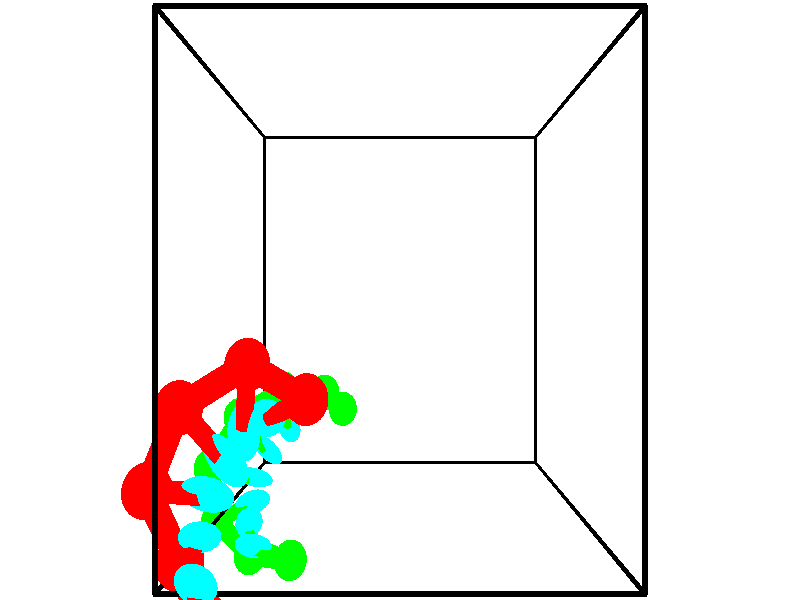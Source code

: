 // switches for output
#declare DRAW_BASES = 1; // possible values are 0, 1; only relevant for DNA ribbons
#declare DRAW_BASES_TYPE = 3; // possible values are 1, 2, 3; only relevant for DNA ribbons
#declare DRAW_FOG = 0; // set to 1 to enable fog

#include "colors.inc"

#include "transforms.inc"
background { rgb <1, 1, 1>}

#default {
   normal{
       ripples 0.25
       frequency 0.20
       turbulence 0.2
       lambda 5
   }
	finish {
		phong 0.1
		phong_size 40.
	}
}

// original window dimensions: 1024x640


// camera settings

camera {
	sky <-0, 1, 0>
	up <-0, 1, 0>
	right 1.6 * <1, 0, 0>
	location <2.5, 2.5, 11.1562>
	look_at <2.5, 2.5, 2.5>
	direction <0, 0, -8.6562>
	angle 67.0682
}


# declare cpy_camera_pos = <2.5, 2.5, 11.1562>;
# if (DRAW_FOG = 1)
fog {
	fog_type 2
	up vnormalize(cpy_camera_pos)
	color rgbt<1,1,1,0.3>
	distance 1e-5
	fog_alt 3e-3
	fog_offset 4
}
# end


// LIGHTS

# declare lum = 6;
global_settings {
	ambient_light rgb lum * <0.05, 0.05, 0.05>
	max_trace_level 15
}# declare cpy_direct_light_amount = 0.25;
light_source
{	1000 * <-1, -1, 1>,
	rgb lum * cpy_direct_light_amount
	parallel
}

light_source
{	1000 * <1, 1, -1>,
	rgb lum * cpy_direct_light_amount
	parallel
}

// strand 0

// nucleotide -1

// particle -1
sphere {
	<1.428261, 1.550723, 4.244227> 0.250000
	pigment { color rgbt <1,0,0,0> }
	no_shadow
}
cylinder {
	<1.116741, 1.413422, 4.034218>,  <0.929829, 1.331041, 3.908212>, 0.100000
	pigment { color rgbt <1,0,0,0> }
	no_shadow
}
cylinder {
	<1.116741, 1.413422, 4.034218>,  <1.428261, 1.550723, 4.244227>, 0.100000
	pigment { color rgbt <1,0,0,0> }
	no_shadow
}

// particle -1
sphere {
	<1.116741, 1.413422, 4.034218> 0.100000
	pigment { color rgbt <1,0,0,0> }
	no_shadow
}
sphere {
	0, 1
	scale<0.080000,0.200000,0.300000>
	matrix <-0.420455, -0.335473, 0.843016,
		-0.465499, 0.877288, 0.116944,
		-0.778799, -0.343253, -0.525023,
		0.883101, 1.310446, 3.876711>
	pigment { color rgbt <0,1,1,0> }
	no_shadow
}
cylinder {
	<0.799708, 1.897620, 4.424728>,  <1.428261, 1.550723, 4.244227>, 0.130000
	pigment { color rgbt <1,0,0,0> }
	no_shadow
}

// nucleotide -1

// particle -1
sphere {
	<0.799708, 1.897620, 4.424728> 0.250000
	pigment { color rgbt <1,0,0,0> }
	no_shadow
}
cylinder {
	<0.748043, 1.516018, 4.316513>,  <0.717044, 1.287057, 4.251584>, 0.100000
	pigment { color rgbt <1,0,0,0> }
	no_shadow
}
cylinder {
	<0.748043, 1.516018, 4.316513>,  <0.799708, 1.897620, 4.424728>, 0.100000
	pigment { color rgbt <1,0,0,0> }
	no_shadow
}

// particle -1
sphere {
	<0.748043, 1.516018, 4.316513> 0.100000
	pigment { color rgbt <1,0,0,0> }
	no_shadow
}
sphere {
	0, 1
	scale<0.080000,0.200000,0.300000>
	matrix <-0.208776, -0.240545, 0.947919,
		-0.969397, 0.178917, -0.168104,
		-0.129163, -0.954005, -0.270537,
		0.709294, 1.229816, 4.235352>
	pigment { color rgbt <0,1,1,0> }
	no_shadow
}
cylinder {
	<0.097798, 1.522378, 4.595222>,  <0.799708, 1.897620, 4.424728>, 0.130000
	pigment { color rgbt <1,0,0,0> }
	no_shadow
}

// nucleotide -1

// particle -1
sphere {
	<0.097798, 1.522378, 4.595222> 0.250000
	pigment { color rgbt <1,0,0,0> }
	no_shadow
}
cylinder {
	<0.393810, 1.254135, 4.615780>,  <0.571418, 1.093190, 4.628115>, 0.100000
	pigment { color rgbt <1,0,0,0> }
	no_shadow
}
cylinder {
	<0.393810, 1.254135, 4.615780>,  <0.097798, 1.522378, 4.595222>, 0.100000
	pigment { color rgbt <1,0,0,0> }
	no_shadow
}

// particle -1
sphere {
	<0.393810, 1.254135, 4.615780> 0.100000
	pigment { color rgbt <1,0,0,0> }
	no_shadow
}
sphere {
	0, 1
	scale<0.080000,0.200000,0.300000>
	matrix <-0.291698, -0.251161, 0.922947,
		-0.606025, -0.698001, -0.381481,
		0.740031, -0.670606, 0.051396,
		0.615820, 1.052953, 4.631199>
	pigment { color rgbt <0,1,1,0> }
	no_shadow
}
cylinder {
	<-0.187744, 0.812817, 4.746424>,  <0.097798, 1.522378, 4.595222>, 0.130000
	pigment { color rgbt <1,0,0,0> }
	no_shadow
}

// nucleotide -1

// particle -1
sphere {
	<-0.187744, 0.812817, 4.746424> 0.250000
	pigment { color rgbt <1,0,0,0> }
	no_shadow
}
cylinder {
	<0.203434, 0.815182, 4.829933>,  <0.438141, 0.816600, 4.880039>, 0.100000
	pigment { color rgbt <1,0,0,0> }
	no_shadow
}
cylinder {
	<0.203434, 0.815182, 4.829933>,  <-0.187744, 0.812817, 4.746424>, 0.100000
	pigment { color rgbt <1,0,0,0> }
	no_shadow
}

// particle -1
sphere {
	<0.203434, 0.815182, 4.829933> 0.100000
	pigment { color rgbt <1,0,0,0> }
	no_shadow
}
sphere {
	0, 1
	scale<0.080000,0.200000,0.300000>
	matrix <-0.177408, -0.503991, 0.845293,
		0.110217, -0.863689, -0.491827,
		0.977946, 0.005911, 0.208774,
		0.496818, 0.816955, 4.892565>
	pigment { color rgbt <0,1,1,0> }
	no_shadow
}
cylinder {
	<0.138050, 0.157732, 4.678891>,  <-0.187744, 0.812817, 4.746424>, 0.130000
	pigment { color rgbt <1,0,0,0> }
	no_shadow
}

// nucleotide -1

// particle -1
sphere {
	<0.138050, 0.157732, 4.678891> 0.250000
	pigment { color rgbt <1,0,0,0> }
	no_shadow
}
cylinder {
	<0.347336, 0.369804, 4.945770>,  <0.472908, 0.497048, 5.105898>, 0.100000
	pigment { color rgbt <1,0,0,0> }
	no_shadow
}
cylinder {
	<0.347336, 0.369804, 4.945770>,  <0.138050, 0.157732, 4.678891>, 0.100000
	pigment { color rgbt <1,0,0,0> }
	no_shadow
}

// particle -1
sphere {
	<0.347336, 0.369804, 4.945770> 0.100000
	pigment { color rgbt <1,0,0,0> }
	no_shadow
}
sphere {
	0, 1
	scale<0.080000,0.200000,0.300000>
	matrix <-0.035003, -0.768882, 0.638432,
		0.851481, -0.357391, -0.383733,
		0.523215, 0.530181, 0.667198,
		0.504300, 0.528859, 5.145930>
	pigment { color rgbt <0,1,1,0> }
	no_shadow
}
cylinder {
	<0.492558, -0.257951, 5.006001>,  <0.138050, 0.157732, 4.678891>, 0.130000
	pigment { color rgbt <1,0,0,0> }
	no_shadow
}

// nucleotide -1

// particle -1
sphere {
	<0.492558, -0.257951, 5.006001> 0.250000
	pigment { color rgbt <1,0,0,0> }
	no_shadow
}
cylinder {
	<0.540302, 0.038303, 5.270489>,  <0.568949, 0.216056, 5.429182>, 0.100000
	pigment { color rgbt <1,0,0,0> }
	no_shadow
}
cylinder {
	<0.540302, 0.038303, 5.270489>,  <0.492558, -0.257951, 5.006001>, 0.100000
	pigment { color rgbt <1,0,0,0> }
	no_shadow
}

// particle -1
sphere {
	<0.540302, 0.038303, 5.270489> 0.100000
	pigment { color rgbt <1,0,0,0> }
	no_shadow
}
sphere {
	0, 1
	scale<0.080000,0.200000,0.300000>
	matrix <-0.027832, -0.663223, 0.747904,
		0.992461, -0.107674, -0.058550,
		0.119362, 0.740636, 0.661220,
		0.576111, 0.260494, 5.468854>
	pigment { color rgbt <0,1,1,0> }
	no_shadow
}
cylinder {
	<0.960032, -0.519650, 5.533715>,  <0.492558, -0.257951, 5.006001>, 0.130000
	pigment { color rgbt <1,0,0,0> }
	no_shadow
}

// nucleotide -1

// particle -1
sphere {
	<0.960032, -0.519650, 5.533715> 0.250000
	pigment { color rgbt <1,0,0,0> }
	no_shadow
}
cylinder {
	<0.769974, -0.220947, 5.719872>,  <0.655939, -0.041725, 5.831565>, 0.100000
	pigment { color rgbt <1,0,0,0> }
	no_shadow
}
cylinder {
	<0.769974, -0.220947, 5.719872>,  <0.960032, -0.519650, 5.533715>, 0.100000
	pigment { color rgbt <1,0,0,0> }
	no_shadow
}

// particle -1
sphere {
	<0.769974, -0.220947, 5.719872> 0.100000
	pigment { color rgbt <1,0,0,0> }
	no_shadow
}
sphere {
	0, 1
	scale<0.080000,0.200000,0.300000>
	matrix <-0.130335, -0.582805, 0.802091,
		0.870201, 0.320454, 0.374246,
		-0.475146, 0.746758, 0.465391,
		0.627430, 0.003080, 5.859489>
	pigment { color rgbt <0,1,1,0> }
	no_shadow
}
cylinder {
	<1.350089, -0.242290, 6.134653>,  <0.960032, -0.519650, 5.533715>, 0.130000
	pigment { color rgbt <1,0,0,0> }
	no_shadow
}

// nucleotide -1

// particle -1
sphere {
	<1.350089, -0.242290, 6.134653> 0.250000
	pigment { color rgbt <1,0,0,0> }
	no_shadow
}
cylinder {
	<0.962696, -0.158653, 6.188801>,  <0.730261, -0.108471, 6.221290>, 0.100000
	pigment { color rgbt <1,0,0,0> }
	no_shadow
}
cylinder {
	<0.962696, -0.158653, 6.188801>,  <1.350089, -0.242290, 6.134653>, 0.100000
	pigment { color rgbt <1,0,0,0> }
	no_shadow
}

// particle -1
sphere {
	<0.962696, -0.158653, 6.188801> 0.100000
	pigment { color rgbt <1,0,0,0> }
	no_shadow
}
sphere {
	0, 1
	scale<0.080000,0.200000,0.300000>
	matrix <0.053347, -0.356739, 0.932680,
		0.243306, 0.910505, 0.334340,
		-0.968481, 0.209091, 0.135369,
		0.672152, -0.095926, 6.229412>
	pigment { color rgbt <0,1,1,0> }
	no_shadow
}
// strand 1

// nucleotide -1

// particle -1
sphere {
	<0.813573, -0.833545, 1.875433> 0.250000
	pigment { color rgbt <0,1,0,0> }
	no_shadow
}
cylinder {
	<0.549313, -0.649803, 2.112930>,  <0.390756, -0.539558, 2.255429>, 0.100000
	pigment { color rgbt <0,1,0,0> }
	no_shadow
}
cylinder {
	<0.549313, -0.649803, 2.112930>,  <0.813573, -0.833545, 1.875433>, 0.100000
	pigment { color rgbt <0,1,0,0> }
	no_shadow
}

// particle -1
sphere {
	<0.549313, -0.649803, 2.112930> 0.100000
	pigment { color rgbt <0,1,0,0> }
	no_shadow
}
sphere {
	0, 1
	scale<0.080000,0.200000,0.300000>
	matrix <-0.247939, 0.613026, -0.750150,
		-0.708566, -0.642801, -0.291105,
		-0.660652, 0.459354, 0.593744,
		0.351117, -0.511997, 2.291054>
	pigment { color rgbt <0,1,1,0> }
	no_shadow
}
cylinder {
	<0.120647, -0.867992, 1.587341>,  <0.813573, -0.833545, 1.875433>, 0.130000
	pigment { color rgbt <0,1,0,0> }
	no_shadow
}

// nucleotide -1

// particle -1
sphere {
	<0.120647, -0.867992, 1.587341> 0.250000
	pigment { color rgbt <0,1,0,0> }
	no_shadow
}
cylinder {
	<0.173380, -0.552895, 1.828033>,  <0.205020, -0.363836, 1.972449>, 0.100000
	pigment { color rgbt <0,1,0,0> }
	no_shadow
}
cylinder {
	<0.173380, -0.552895, 1.828033>,  <0.120647, -0.867992, 1.587341>, 0.100000
	pigment { color rgbt <0,1,0,0> }
	no_shadow
}

// particle -1
sphere {
	<0.173380, -0.552895, 1.828033> 0.100000
	pigment { color rgbt <0,1,0,0> }
	no_shadow
}
sphere {
	0, 1
	scale<0.080000,0.200000,0.300000>
	matrix <-0.267725, 0.612766, -0.743533,
		-0.954433, -0.063077, 0.291682,
		0.131833, 0.787743, 0.601732,
		0.212930, -0.316572, 2.008553>
	pigment { color rgbt <0,1,1,0> }
	no_shadow
}
cylinder {
	<-0.419081, -0.450464, 1.528216>,  <0.120647, -0.867992, 1.587341>, 0.130000
	pigment { color rgbt <0,1,0,0> }
	no_shadow
}

// nucleotide -1

// particle -1
sphere {
	<-0.419081, -0.450464, 1.528216> 0.250000
	pigment { color rgbt <0,1,0,0> }
	no_shadow
}
cylinder {
	<-0.072012, -0.275711, 1.623108>,  <0.136229, -0.170859, 1.680043>, 0.100000
	pigment { color rgbt <0,1,0,0> }
	no_shadow
}
cylinder {
	<-0.072012, -0.275711, 1.623108>,  <-0.419081, -0.450464, 1.528216>, 0.100000
	pigment { color rgbt <0,1,0,0> }
	no_shadow
}

// particle -1
sphere {
	<-0.072012, -0.275711, 1.623108> 0.100000
	pigment { color rgbt <0,1,0,0> }
	no_shadow
}
sphere {
	0, 1
	scale<0.080000,0.200000,0.300000>
	matrix <-0.070624, 0.580677, -0.811065,
		-0.492094, 0.686985, 0.534692,
		0.867673, 0.436882, 0.237231,
		0.188290, -0.144646, 1.694277>
	pigment { color rgbt <0,1,1,0> }
	no_shadow
}
cylinder {
	<-0.527900, 0.275477, 1.525552>,  <-0.419081, -0.450464, 1.528216>, 0.130000
	pigment { color rgbt <0,1,0,0> }
	no_shadow
}

// nucleotide -1

// particle -1
sphere {
	<-0.527900, 0.275477, 1.525552> 0.250000
	pigment { color rgbt <0,1,0,0> }
	no_shadow
}
cylinder {
	<-0.144732, 0.182808, 1.457771>,  <0.085170, 0.127206, 1.417103>, 0.100000
	pigment { color rgbt <0,1,0,0> }
	no_shadow
}
cylinder {
	<-0.144732, 0.182808, 1.457771>,  <-0.527900, 0.275477, 1.525552>, 0.100000
	pigment { color rgbt <0,1,0,0> }
	no_shadow
}

// particle -1
sphere {
	<-0.144732, 0.182808, 1.457771> 0.100000
	pigment { color rgbt <0,1,0,0> }
	no_shadow
}
sphere {
	0, 1
	scale<0.080000,0.200000,0.300000>
	matrix <0.047252, 0.709590, -0.703029,
		0.283114, 0.665439, 0.690679,
		0.957922, -0.231673, -0.169451,
		0.142645, 0.113306, 1.406936>
	pigment { color rgbt <0,1,1,0> }
	no_shadow
}
cylinder {
	<-0.089386, 0.931787, 1.409259>,  <-0.527900, 0.275477, 1.525552>, 0.130000
	pigment { color rgbt <0,1,0,0> }
	no_shadow
}

// nucleotide -1

// particle -1
sphere {
	<-0.089386, 0.931787, 1.409259> 0.250000
	pigment { color rgbt <0,1,0,0> }
	no_shadow
}
cylinder {
	<0.135376, 0.643311, 1.247200>,  <0.270233, 0.470224, 1.149964>, 0.100000
	pigment { color rgbt <0,1,0,0> }
	no_shadow
}
cylinder {
	<0.135376, 0.643311, 1.247200>,  <-0.089386, 0.931787, 1.409259>, 0.100000
	pigment { color rgbt <0,1,0,0> }
	no_shadow
}

// particle -1
sphere {
	<0.135376, 0.643311, 1.247200> 0.100000
	pigment { color rgbt <0,1,0,0> }
	no_shadow
}
sphere {
	0, 1
	scale<0.080000,0.200000,0.300000>
	matrix <0.262682, 0.619999, -0.739324,
		0.784386, 0.309005, 0.537825,
		0.561905, -0.721192, -0.405148,
		0.303947, 0.426953, 1.125656>
	pigment { color rgbt <0,1,1,0> }
	no_shadow
}
cylinder {
	<0.584284, 1.274685, 1.256839>,  <-0.089386, 0.931787, 1.409259>, 0.130000
	pigment { color rgbt <0,1,0,0> }
	no_shadow
}

// nucleotide -1

// particle -1
sphere {
	<0.584284, 1.274685, 1.256839> 0.250000
	pigment { color rgbt <0,1,0,0> }
	no_shadow
}
cylinder {
	<0.595964, 0.945938, 1.029266>,  <0.602973, 0.748690, 0.892723>, 0.100000
	pigment { color rgbt <0,1,0,0> }
	no_shadow
}
cylinder {
	<0.595964, 0.945938, 1.029266>,  <0.584284, 1.274685, 1.256839>, 0.100000
	pigment { color rgbt <0,1,0,0> }
	no_shadow
}

// particle -1
sphere {
	<0.595964, 0.945938, 1.029266> 0.100000
	pigment { color rgbt <0,1,0,0> }
	no_shadow
}
sphere {
	0, 1
	scale<0.080000,0.200000,0.300000>
	matrix <0.140855, 0.566877, -0.811671,
		0.989600, -0.056436, 0.132317,
		0.029201, -0.821867, -0.568931,
		0.604725, 0.699378, 0.858587>
	pigment { color rgbt <0,1,1,0> }
	no_shadow
}
cylinder {
	<1.224265, 1.197689, 0.964668>,  <0.584284, 1.274685, 1.256839>, 0.130000
	pigment { color rgbt <0,1,0,0> }
	no_shadow
}

// nucleotide -1

// particle -1
sphere {
	<1.224265, 1.197689, 0.964668> 0.250000
	pigment { color rgbt <0,1,0,0> }
	no_shadow
}
cylinder {
	<0.930264, 1.051773, 0.736038>,  <0.753863, 0.964223, 0.598860>, 0.100000
	pigment { color rgbt <0,1,0,0> }
	no_shadow
}
cylinder {
	<0.930264, 1.051773, 0.736038>,  <1.224265, 1.197689, 0.964668>, 0.100000
	pigment { color rgbt <0,1,0,0> }
	no_shadow
}

// particle -1
sphere {
	<0.930264, 1.051773, 0.736038> 0.100000
	pigment { color rgbt <0,1,0,0> }
	no_shadow
}
sphere {
	0, 1
	scale<0.080000,0.200000,0.300000>
	matrix <0.208383, 0.680636, -0.702362,
		0.645250, -0.635345, -0.424253,
		-0.735003, -0.364791, -0.571575,
		0.709762, 0.942336, 0.564566>
	pigment { color rgbt <0,1,1,0> }
	no_shadow
}
cylinder {
	<1.480128, 0.879510, 0.376389>,  <1.224265, 1.197689, 0.964668>, 0.130000
	pigment { color rgbt <0,1,0,0> }
	no_shadow
}

// nucleotide -1

// particle -1
sphere {
	<1.480128, 0.879510, 0.376389> 0.250000
	pigment { color rgbt <0,1,0,0> }
	no_shadow
}
cylinder {
	<1.117510, 1.018700, 0.280815>,  <0.899939, 1.102213, 0.223471>, 0.100000
	pigment { color rgbt <0,1,0,0> }
	no_shadow
}
cylinder {
	<1.117510, 1.018700, 0.280815>,  <1.480128, 0.879510, 0.376389>, 0.100000
	pigment { color rgbt <0,1,0,0> }
	no_shadow
}

// particle -1
sphere {
	<1.117510, 1.018700, 0.280815> 0.100000
	pigment { color rgbt <0,1,0,0> }
	no_shadow
}
sphere {
	0, 1
	scale<0.080000,0.200000,0.300000>
	matrix <0.374474, 0.401771, -0.835673,
		-0.194794, -0.847051, -0.494531,
		-0.906545, 0.347973, -0.238936,
		0.845546, 1.123092, 0.209134>
	pigment { color rgbt <0,1,1,0> }
	no_shadow
}
// box output
cylinder {
	<0.000000, 0.000000, 0.000000>,  <5.000000, 0.000000, 0.000000>, 0.025000
	pigment { color rgbt <0,0,0,0> }
	no_shadow
}
cylinder {
	<0.000000, 0.000000, 0.000000>,  <0.000000, 5.000000, 0.000000>, 0.025000
	pigment { color rgbt <0,0,0,0> }
	no_shadow
}
cylinder {
	<0.000000, 0.000000, 0.000000>,  <0.000000, 0.000000, 5.000000>, 0.025000
	pigment { color rgbt <0,0,0,0> }
	no_shadow
}
cylinder {
	<5.000000, 5.000000, 5.000000>,  <0.000000, 5.000000, 5.000000>, 0.025000
	pigment { color rgbt <0,0,0,0> }
	no_shadow
}
cylinder {
	<5.000000, 5.000000, 5.000000>,  <5.000000, 0.000000, 5.000000>, 0.025000
	pigment { color rgbt <0,0,0,0> }
	no_shadow
}
cylinder {
	<5.000000, 5.000000, 5.000000>,  <5.000000, 5.000000, 0.000000>, 0.025000
	pigment { color rgbt <0,0,0,0> }
	no_shadow
}
cylinder {
	<0.000000, 0.000000, 5.000000>,  <0.000000, 5.000000, 5.000000>, 0.025000
	pigment { color rgbt <0,0,0,0> }
	no_shadow
}
cylinder {
	<0.000000, 0.000000, 5.000000>,  <5.000000, 0.000000, 5.000000>, 0.025000
	pigment { color rgbt <0,0,0,0> }
	no_shadow
}
cylinder {
	<5.000000, 5.000000, 0.000000>,  <0.000000, 5.000000, 0.000000>, 0.025000
	pigment { color rgbt <0,0,0,0> }
	no_shadow
}
cylinder {
	<5.000000, 5.000000, 0.000000>,  <5.000000, 0.000000, 0.000000>, 0.025000
	pigment { color rgbt <0,0,0,0> }
	no_shadow
}
cylinder {
	<5.000000, 0.000000, 5.000000>,  <5.000000, 0.000000, 0.000000>, 0.025000
	pigment { color rgbt <0,0,0,0> }
	no_shadow
}
cylinder {
	<0.000000, 5.000000, 0.000000>,  <0.000000, 5.000000, 5.000000>, 0.025000
	pigment { color rgbt <0,0,0,0> }
	no_shadow
}
// end of box output
